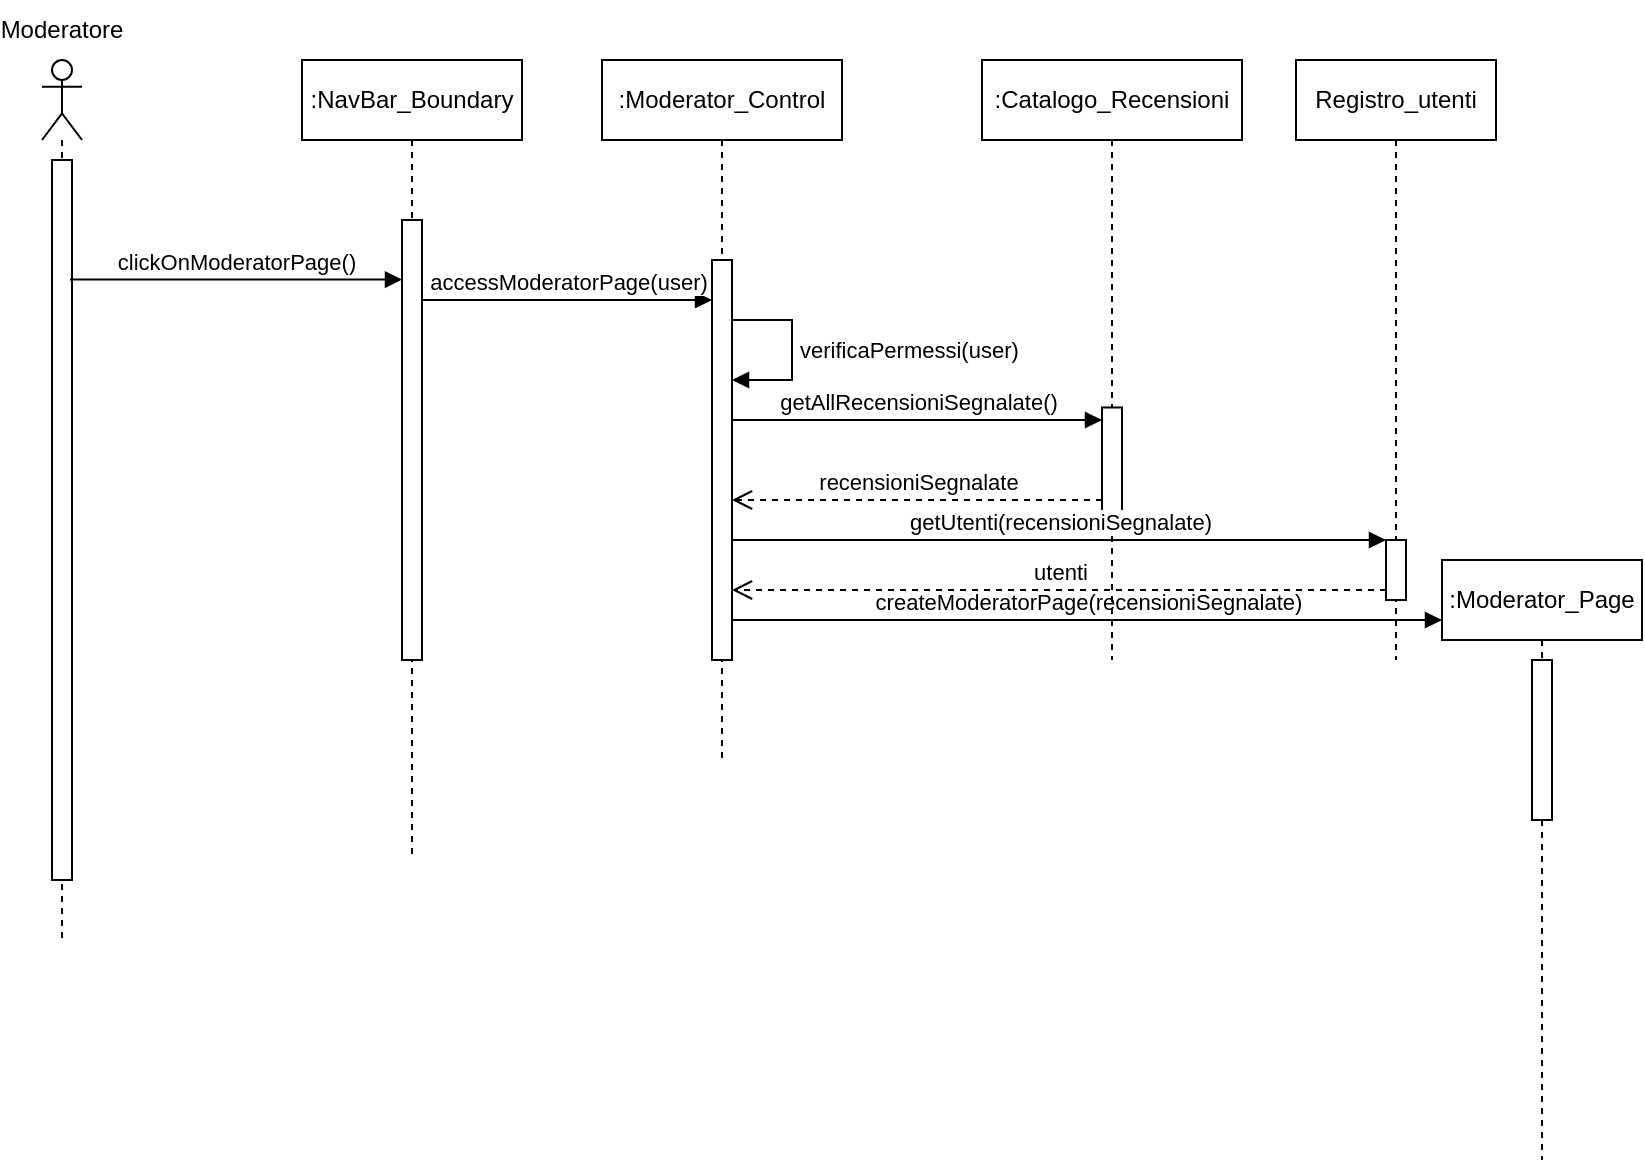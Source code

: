 <mxfile version="26.0.4">
  <diagram name="Page-1" id="zOEEpCLVx3BSE4MT3N1Z">
    <mxGraphModel dx="1020" dy="496" grid="1" gridSize="10" guides="1" tooltips="1" connect="1" arrows="1" fold="1" page="1" pageScale="1" pageWidth="827" pageHeight="1169" math="0" shadow="0">
      <root>
        <mxCell id="0" />
        <mxCell id="1" parent="0" />
        <mxCell id="_eB5BenDUcCew26t4jTj-232" value="" style="shape=umlLifeline;perimeter=lifelinePerimeter;whiteSpace=wrap;html=1;container=1;dropTarget=0;collapsible=0;recursiveResize=0;outlineConnect=0;portConstraint=eastwest;newEdgeStyle={&quot;curved&quot;:0,&quot;rounded&quot;:0};participant=umlActor;" parent="1" vertex="1">
          <mxGeometry x="100" y="150" width="20" height="440" as="geometry" />
        </mxCell>
        <mxCell id="_eB5BenDUcCew26t4jTj-233" value="" style="html=1;points=[[0,0,0,0,5],[0,1,0,0,-5],[1,0,0,0,5],[1,1,0,0,-5]];perimeter=orthogonalPerimeter;outlineConnect=0;targetShapes=umlLifeline;portConstraint=eastwest;newEdgeStyle={&quot;curved&quot;:0,&quot;rounded&quot;:0};" parent="_eB5BenDUcCew26t4jTj-232" vertex="1">
          <mxGeometry x="5" y="50" width="10" height="360" as="geometry" />
        </mxCell>
        <mxCell id="_eB5BenDUcCew26t4jTj-234" value="Moderatore" style="text;html=1;align=center;verticalAlign=middle;whiteSpace=wrap;rounded=0;" parent="1" vertex="1">
          <mxGeometry x="80" y="120" width="60" height="30" as="geometry" />
        </mxCell>
        <mxCell id="_eB5BenDUcCew26t4jTj-235" value="clickOnModeratorPage()" style="html=1;verticalAlign=bottom;endArrow=block;curved=0;rounded=0;exitX=0.8;exitY=0.166;exitDx=0;exitDy=0;exitPerimeter=0;" parent="1" target="_eB5BenDUcCew26t4jTj-237" edge="1">
          <mxGeometry width="80" relative="1" as="geometry">
            <mxPoint x="114" y="259.76" as="sourcePoint" />
            <mxPoint x="270" y="260" as="targetPoint" />
          </mxGeometry>
        </mxCell>
        <mxCell id="_eB5BenDUcCew26t4jTj-236" value=":NavBar_Boundary" style="shape=umlLifeline;perimeter=lifelinePerimeter;whiteSpace=wrap;html=1;container=1;dropTarget=0;collapsible=0;recursiveResize=0;outlineConnect=0;portConstraint=eastwest;newEdgeStyle={&quot;curved&quot;:0,&quot;rounded&quot;:0};" parent="1" vertex="1">
          <mxGeometry x="230" y="150" width="110" height="400" as="geometry" />
        </mxCell>
        <mxCell id="_eB5BenDUcCew26t4jTj-237" value="" style="html=1;points=[[0,0,0,0,5],[0,1,0,0,-5],[1,0,0,0,5],[1,1,0,0,-5]];perimeter=orthogonalPerimeter;outlineConnect=0;targetShapes=umlLifeline;portConstraint=eastwest;newEdgeStyle={&quot;curved&quot;:0,&quot;rounded&quot;:0};" parent="_eB5BenDUcCew26t4jTj-236" vertex="1">
          <mxGeometry x="50" y="80" width="10" height="220" as="geometry" />
        </mxCell>
        <mxCell id="_eB5BenDUcCew26t4jTj-239" value="accessModeratorPage(user)" style="html=1;verticalAlign=bottom;endArrow=block;curved=0;rounded=0;" parent="1" edge="1">
          <mxGeometry width="80" relative="1" as="geometry">
            <mxPoint x="290" y="270" as="sourcePoint" />
            <mxPoint x="435" y="270" as="targetPoint" />
          </mxGeometry>
        </mxCell>
        <mxCell id="_eB5BenDUcCew26t4jTj-240" value=":Moderator_Control" style="shape=umlLifeline;perimeter=lifelinePerimeter;whiteSpace=wrap;html=1;container=1;dropTarget=0;collapsible=0;recursiveResize=0;outlineConnect=0;portConstraint=eastwest;newEdgeStyle={&quot;curved&quot;:0,&quot;rounded&quot;:0};" parent="1" vertex="1">
          <mxGeometry x="380" y="150" width="120" height="350" as="geometry" />
        </mxCell>
        <mxCell id="_eB5BenDUcCew26t4jTj-241" value="" style="html=1;points=[[0,0,0,0,5],[0,1,0,0,-5],[1,0,0,0,5],[1,1,0,0,-5]];perimeter=orthogonalPerimeter;outlineConnect=0;targetShapes=umlLifeline;portConstraint=eastwest;newEdgeStyle={&quot;curved&quot;:0,&quot;rounded&quot;:0};" parent="_eB5BenDUcCew26t4jTj-240" vertex="1">
          <mxGeometry x="55" y="100" width="10" height="200" as="geometry" />
        </mxCell>
        <mxCell id="_eB5BenDUcCew26t4jTj-242" value="verificaPermessi(user)" style="html=1;align=left;spacingLeft=2;endArrow=block;rounded=0;edgeStyle=orthogonalEdgeStyle;curved=0;rounded=0;" parent="_eB5BenDUcCew26t4jTj-240" target="_eB5BenDUcCew26t4jTj-241" edge="1">
          <mxGeometry relative="1" as="geometry">
            <mxPoint x="65" y="130" as="sourcePoint" />
            <Array as="points">
              <mxPoint x="95" y="130" />
              <mxPoint x="95" y="160" />
            </Array>
            <mxPoint x="70" y="160" as="targetPoint" />
          </mxGeometry>
        </mxCell>
        <mxCell id="_eB5BenDUcCew26t4jTj-243" value="createModeratorPage(recensioniSegnalate)" style="html=1;verticalAlign=bottom;endArrow=block;curved=0;rounded=0;" parent="1" edge="1">
          <mxGeometry width="80" relative="1" as="geometry">
            <mxPoint x="445" y="430" as="sourcePoint" />
            <mxPoint x="800" y="430" as="targetPoint" />
          </mxGeometry>
        </mxCell>
        <mxCell id="_eB5BenDUcCew26t4jTj-244" value=":Moderator_Page" style="shape=umlLifeline;perimeter=lifelinePerimeter;whiteSpace=wrap;html=1;container=1;dropTarget=0;collapsible=0;recursiveResize=0;outlineConnect=0;portConstraint=eastwest;newEdgeStyle={&quot;curved&quot;:0,&quot;rounded&quot;:0};" parent="1" vertex="1">
          <mxGeometry x="800" y="400" width="100" height="300" as="geometry" />
        </mxCell>
        <mxCell id="_eB5BenDUcCew26t4jTj-245" value="" style="html=1;points=[[0,0,0,0,5],[0,1,0,0,-5],[1,0,0,0,5],[1,1,0,0,-5]];perimeter=orthogonalPerimeter;outlineConnect=0;targetShapes=umlLifeline;portConstraint=eastwest;newEdgeStyle={&quot;curved&quot;:0,&quot;rounded&quot;:0};" parent="_eB5BenDUcCew26t4jTj-244" vertex="1">
          <mxGeometry x="45" y="50" width="10" height="80" as="geometry" />
        </mxCell>
        <mxCell id="_eB5BenDUcCew26t4jTj-246" value=":Catalogo_Recensioni" style="shape=umlLifeline;perimeter=lifelinePerimeter;whiteSpace=wrap;html=1;container=1;dropTarget=0;collapsible=0;recursiveResize=0;outlineConnect=0;portConstraint=eastwest;newEdgeStyle={&quot;curved&quot;:0,&quot;rounded&quot;:0};" parent="1" vertex="1">
          <mxGeometry x="570" y="150" width="130" height="300" as="geometry" />
        </mxCell>
        <mxCell id="_eB5BenDUcCew26t4jTj-247" value="" style="html=1;points=[[0,0,0,0,5],[0,1,0,0,-5],[1,0,0,0,5],[1,1,0,0,-5]];perimeter=orthogonalPerimeter;outlineConnect=0;targetShapes=umlLifeline;portConstraint=eastwest;newEdgeStyle={&quot;curved&quot;:0,&quot;rounded&quot;:0};" parent="_eB5BenDUcCew26t4jTj-246" vertex="1">
          <mxGeometry x="60" y="173.75" width="10" height="52.5" as="geometry" />
        </mxCell>
        <mxCell id="_eB5BenDUcCew26t4jTj-248" value="getAllRecensioniSegnalate()" style="html=1;verticalAlign=bottom;endArrow=block;curved=0;rounded=0;" parent="1" edge="1" target="_eB5BenDUcCew26t4jTj-247">
          <mxGeometry width="80" relative="1" as="geometry">
            <mxPoint x="445" y="330" as="sourcePoint" />
            <mxPoint x="650" y="330" as="targetPoint" />
            <mxPoint as="offset" />
          </mxGeometry>
        </mxCell>
        <mxCell id="_eB5BenDUcCew26t4jTj-249" value="recensioniSegnalate" style="html=1;verticalAlign=bottom;endArrow=open;dashed=1;endSize=8;curved=0;rounded=0;" parent="1" target="_eB5BenDUcCew26t4jTj-241" edge="1" source="_eB5BenDUcCew26t4jTj-247">
          <mxGeometry relative="1" as="geometry">
            <mxPoint x="650" y="369.5" as="sourcePoint" />
            <mxPoint x="439.5" y="369.5" as="targetPoint" />
            <Array as="points">
              <mxPoint x="600" y="370" />
            </Array>
          </mxGeometry>
        </mxCell>
        <mxCell id="kSY5EJl34CIMgsoV2RBz-1" value="Registro_utenti" style="shape=umlLifeline;perimeter=lifelinePerimeter;whiteSpace=wrap;html=1;container=1;dropTarget=0;collapsible=0;recursiveResize=0;outlineConnect=0;portConstraint=eastwest;newEdgeStyle={&quot;curved&quot;:0,&quot;rounded&quot;:0};" vertex="1" parent="1">
          <mxGeometry x="727" y="150" width="100" height="300" as="geometry" />
        </mxCell>
        <mxCell id="kSY5EJl34CIMgsoV2RBz-2" value="" style="html=1;points=[[0,0,0,0,5],[0,1,0,0,-5],[1,0,0,0,5],[1,1,0,0,-5]];perimeter=orthogonalPerimeter;outlineConnect=0;targetShapes=umlLifeline;portConstraint=eastwest;newEdgeStyle={&quot;curved&quot;:0,&quot;rounded&quot;:0};" vertex="1" parent="kSY5EJl34CIMgsoV2RBz-1">
          <mxGeometry x="45" y="240" width="10" height="30" as="geometry" />
        </mxCell>
        <mxCell id="kSY5EJl34CIMgsoV2RBz-3" value="getUtenti(recensioniSegnalate)" style="html=1;verticalAlign=bottom;endArrow=block;curved=0;rounded=0;" edge="1" parent="1">
          <mxGeometry width="80" relative="1" as="geometry">
            <mxPoint x="445" y="390" as="sourcePoint" />
            <mxPoint x="772" y="390" as="targetPoint" />
          </mxGeometry>
        </mxCell>
        <mxCell id="kSY5EJl34CIMgsoV2RBz-4" value="utenti" style="html=1;verticalAlign=bottom;endArrow=open;dashed=1;endSize=8;curved=0;rounded=0;exitX=0;exitY=1;exitDx=0;exitDy=-5;exitPerimeter=0;" edge="1" parent="1" source="kSY5EJl34CIMgsoV2RBz-2" target="_eB5BenDUcCew26t4jTj-241">
          <mxGeometry relative="1" as="geometry">
            <mxPoint x="800" y="320" as="sourcePoint" />
            <mxPoint x="720" y="320" as="targetPoint" />
          </mxGeometry>
        </mxCell>
      </root>
    </mxGraphModel>
  </diagram>
</mxfile>

